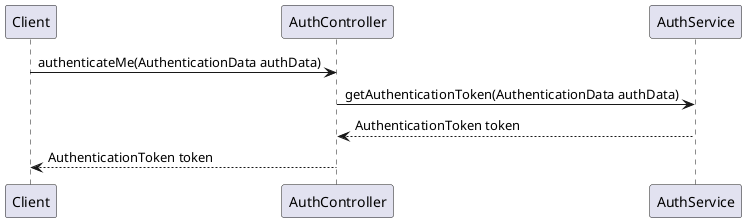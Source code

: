 @startuml
"Client"->"AuthController":authenticateMe(AuthenticationData authData)
"AuthController"->AuthService:getAuthenticationToken(AuthenticationData authData)
AuthService-->"AuthController":AuthenticationToken token
"AuthController"-->Client:AuthenticationToken token
@enduml